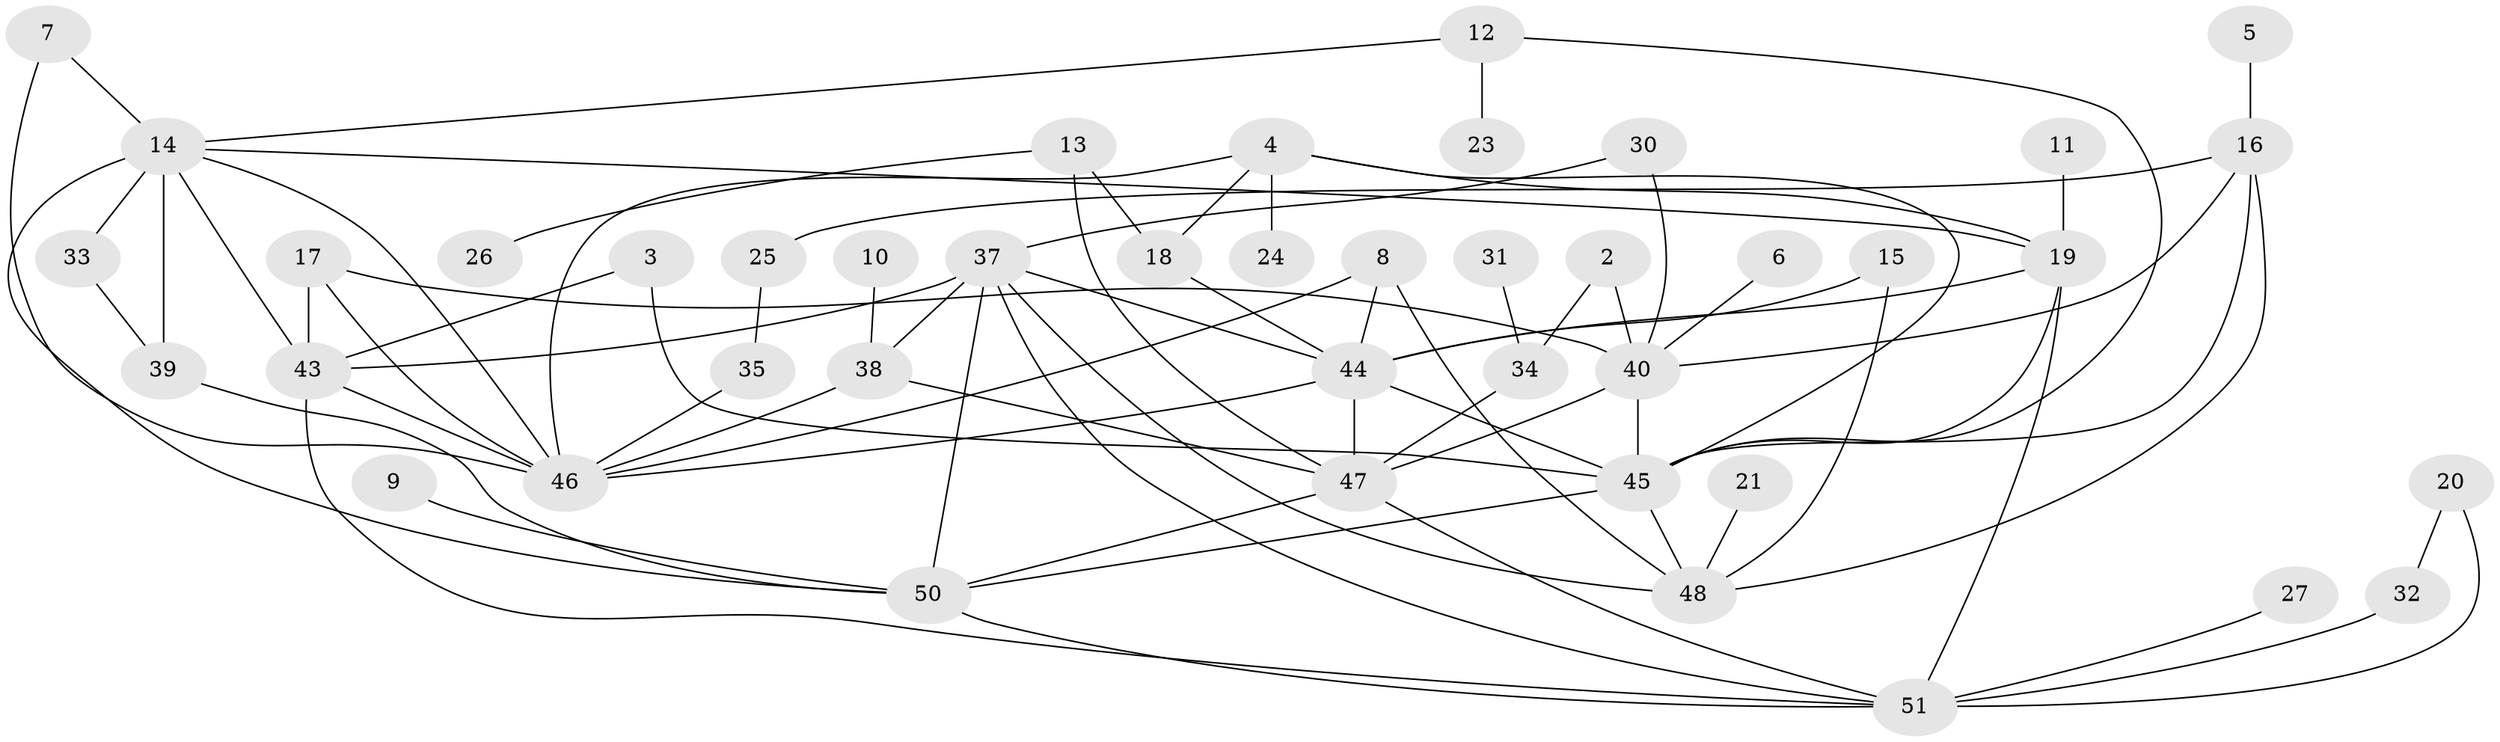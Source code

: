 // original degree distribution, {2: 0.31683168316831684, 0: 0.06930693069306931, 3: 0.15841584158415842, 7: 0.019801980198019802, 1: 0.16831683168316833, 4: 0.16831683168316833, 5: 0.06930693069306931, 6: 0.0297029702970297}
// Generated by graph-tools (version 1.1) at 2025/49/03/09/25 03:49:12]
// undirected, 43 vertices, 77 edges
graph export_dot {
graph [start="1"]
  node [color=gray90,style=filled];
  2;
  3;
  4;
  5;
  6;
  7;
  8;
  9;
  10;
  11;
  12;
  13;
  14;
  15;
  16;
  17;
  18;
  19;
  20;
  21;
  23;
  24;
  25;
  26;
  27;
  30;
  31;
  32;
  33;
  34;
  35;
  37;
  38;
  39;
  40;
  43;
  44;
  45;
  46;
  47;
  48;
  50;
  51;
  2 -- 34 [weight=1.0];
  2 -- 40 [weight=1.0];
  3 -- 43 [weight=1.0];
  3 -- 45 [weight=1.0];
  4 -- 18 [weight=1.0];
  4 -- 19 [weight=1.0];
  4 -- 24 [weight=1.0];
  4 -- 45 [weight=1.0];
  4 -- 46 [weight=1.0];
  5 -- 16 [weight=1.0];
  6 -- 40 [weight=1.0];
  7 -- 14 [weight=1.0];
  7 -- 46 [weight=1.0];
  8 -- 44 [weight=1.0];
  8 -- 46 [weight=1.0];
  8 -- 48 [weight=1.0];
  9 -- 50 [weight=1.0];
  10 -- 38 [weight=1.0];
  11 -- 19 [weight=1.0];
  12 -- 14 [weight=1.0];
  12 -- 23 [weight=1.0];
  12 -- 45 [weight=1.0];
  13 -- 18 [weight=1.0];
  13 -- 26 [weight=1.0];
  13 -- 47 [weight=1.0];
  14 -- 19 [weight=1.0];
  14 -- 33 [weight=1.0];
  14 -- 39 [weight=2.0];
  14 -- 43 [weight=1.0];
  14 -- 46 [weight=1.0];
  14 -- 50 [weight=2.0];
  15 -- 44 [weight=1.0];
  15 -- 48 [weight=1.0];
  16 -- 25 [weight=1.0];
  16 -- 40 [weight=1.0];
  16 -- 45 [weight=1.0];
  16 -- 48 [weight=1.0];
  17 -- 40 [weight=1.0];
  17 -- 43 [weight=1.0];
  17 -- 46 [weight=1.0];
  18 -- 44 [weight=1.0];
  19 -- 44 [weight=1.0];
  19 -- 45 [weight=1.0];
  19 -- 51 [weight=1.0];
  20 -- 32 [weight=1.0];
  20 -- 51 [weight=1.0];
  21 -- 48 [weight=1.0];
  25 -- 35 [weight=1.0];
  27 -- 51 [weight=1.0];
  30 -- 37 [weight=1.0];
  30 -- 40 [weight=1.0];
  31 -- 34 [weight=1.0];
  32 -- 51 [weight=1.0];
  33 -- 39 [weight=1.0];
  34 -- 47 [weight=1.0];
  35 -- 46 [weight=1.0];
  37 -- 38 [weight=1.0];
  37 -- 43 [weight=1.0];
  37 -- 44 [weight=1.0];
  37 -- 48 [weight=1.0];
  37 -- 50 [weight=1.0];
  37 -- 51 [weight=1.0];
  38 -- 46 [weight=1.0];
  38 -- 47 [weight=1.0];
  39 -- 50 [weight=1.0];
  40 -- 45 [weight=1.0];
  40 -- 47 [weight=2.0];
  43 -- 46 [weight=2.0];
  43 -- 51 [weight=1.0];
  44 -- 45 [weight=1.0];
  44 -- 46 [weight=1.0];
  44 -- 47 [weight=1.0];
  45 -- 48 [weight=1.0];
  45 -- 50 [weight=2.0];
  47 -- 50 [weight=1.0];
  47 -- 51 [weight=1.0];
  50 -- 51 [weight=1.0];
}
